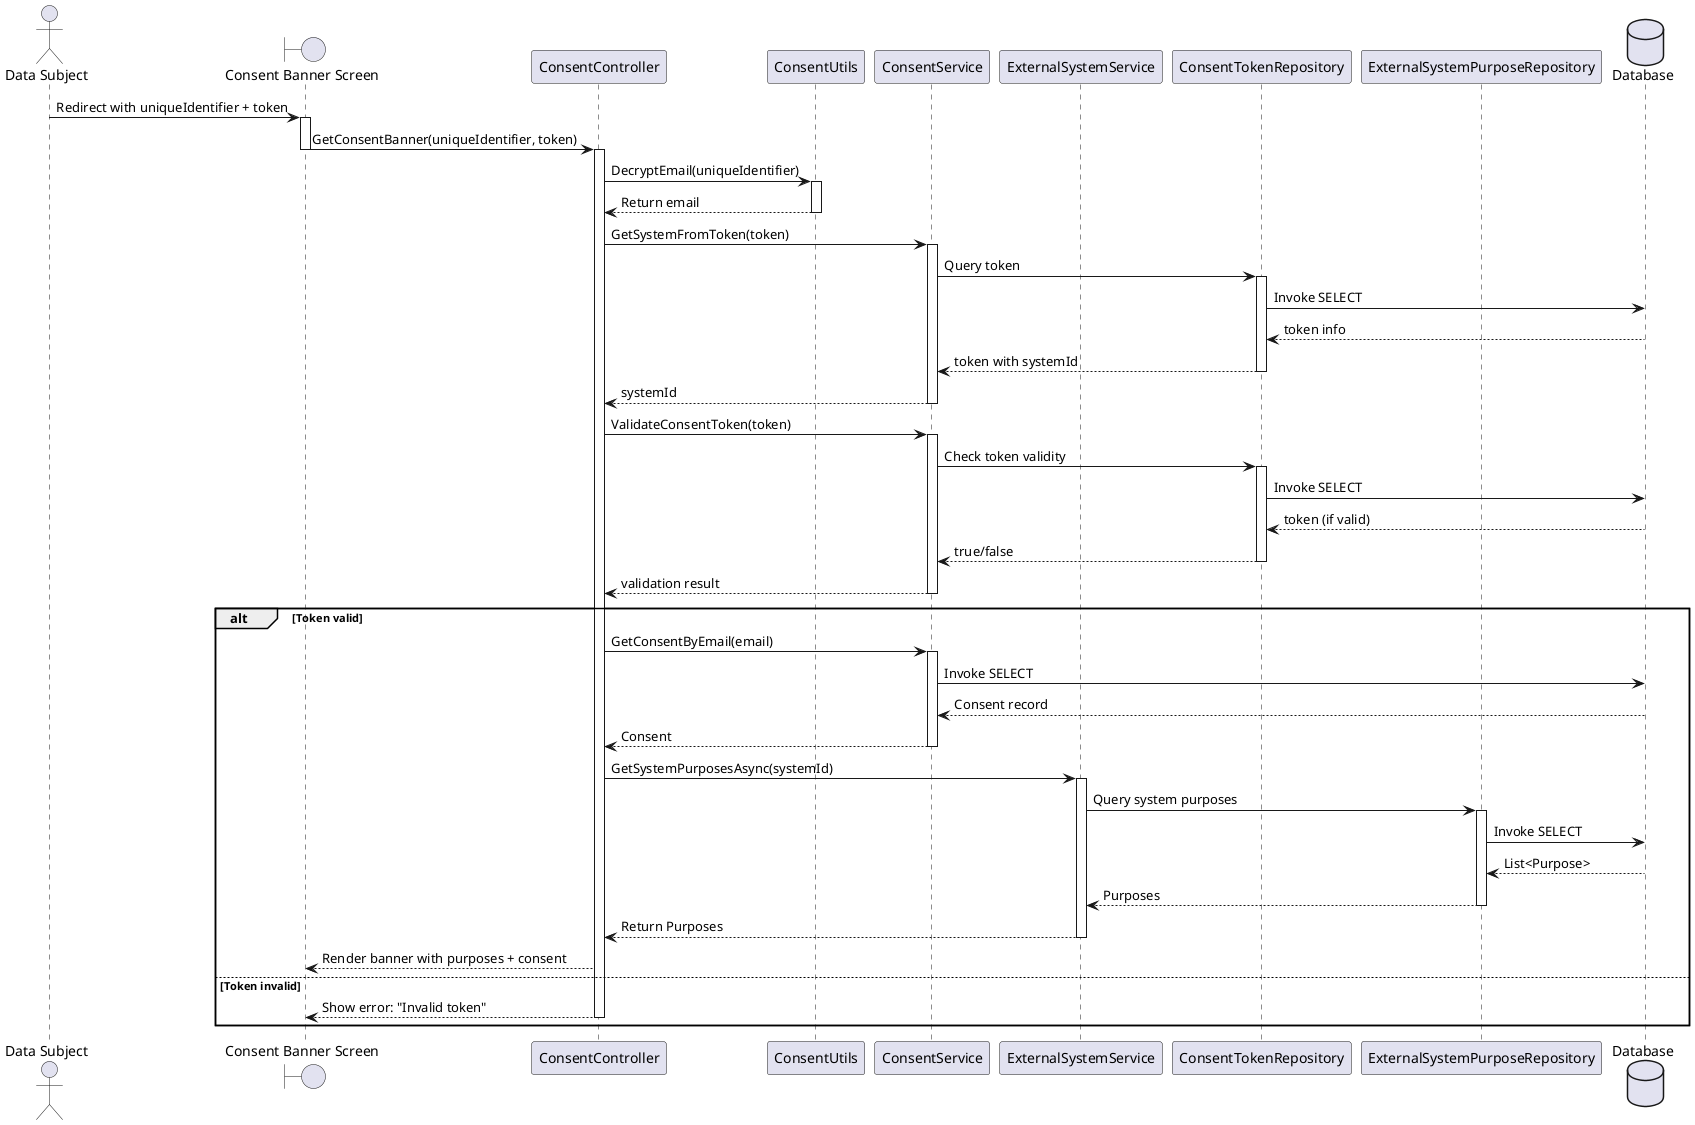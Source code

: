 @startuml
actor "Data Subject" as User
boundary "Consent Banner Screen" as Screen
participant "ConsentController" as Controller
participant "ConsentUtils" as Utils
participant "ConsentService" as ConsentService
participant "ExternalSystemService" as SystemService
participant "ConsentTokenRepository" as TokenRepo
participant "ExternalSystemPurposeRepository" as PurposeRepo
database "Database" as DB

User -> Screen : Redirect with uniqueIdentifier + token
activate Screen
Screen -> Controller : GetConsentBanner(uniqueIdentifier, token)
deactivate Screen
activate Controller

Controller -> Utils : DecryptEmail(uniqueIdentifier)
activate Utils
Utils --> Controller : Return email
deactivate Utils

Controller -> ConsentService : GetSystemFromToken(token)
activate ConsentService
ConsentService -> TokenRepo : Query token
activate TokenRepo
TokenRepo -> DB : Invoke SELECT 
DB --> TokenRepo : token info
TokenRepo --> ConsentService : token with systemId
deactivate TokenRepo
ConsentService --> Controller : systemId
deactivate ConsentService

Controller -> ConsentService : ValidateConsentToken(token)
activate ConsentService
ConsentService -> TokenRepo : Check token validity
activate TokenRepo
TokenRepo -> DB : Invoke SELECT
DB --> TokenRepo : token (if valid)
TokenRepo --> ConsentService : true/false
deactivate TokenRepo
ConsentService --> Controller : validation result
deactivate ConsentService

alt Token valid
    Controller -> ConsentService : GetConsentByEmail(email)
    activate ConsentService
    ConsentService -> DB : Invoke SELECT
    DB --> ConsentService : Consent record
    ConsentService --> Controller : Consent
    deactivate ConsentService
    Controller -> SystemService : GetSystemPurposesAsync(systemId)
    activate SystemService
    SystemService -> PurposeRepo : Query system purposes
    activate PurposeRepo
    PurposeRepo -> DB : Invoke SELECT
    DB --> PurposeRepo : List<Purpose>
    PurposeRepo --> SystemService : Purposes
    deactivate PurposeRepo
    SystemService --> Controller : Return Purposes
    deactivate SystemService
    Controller --> Screen : Render banner with purposes + consent
    
else Token invalid
    Controller --> Screen : Show error: "Invalid token"
    deactivate Controller
end
@enduml
